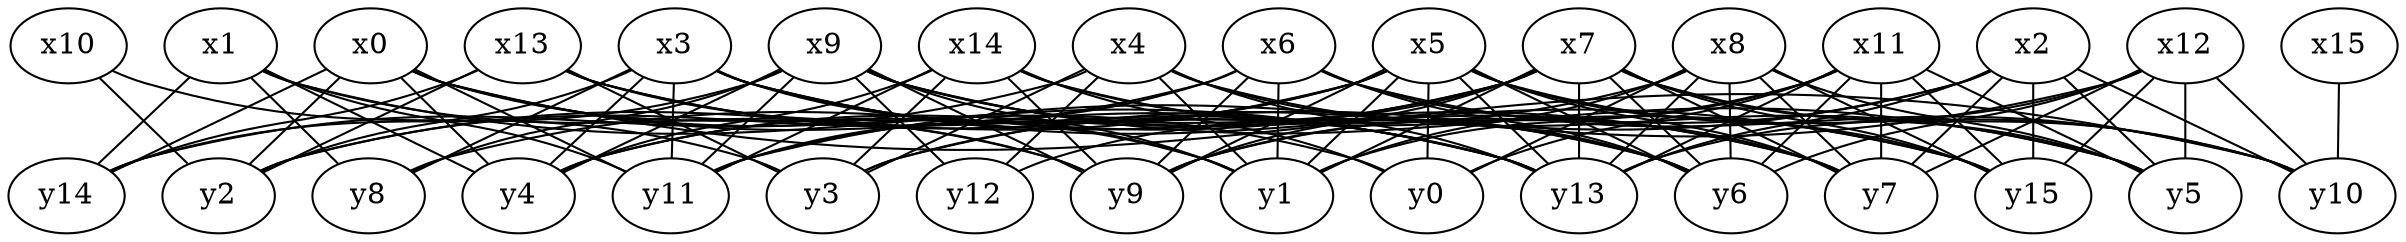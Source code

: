 strict graph grafo_16_16 {
	"x14";
	"x15";
	"x0";
	"x5";
	"x13";
	"x4";
	"x8";
	"x2";
	"x3";
	"x1";
	"x6";
	"x11";
	"x12";
	"x10";
	"x9";
	"x7";
	"y4";
	"y9";
	"y11";
	"y3";
	"y15";
	"y7";
	"y1";
	"y0";
	"y2";
	"y14";
	"y5";
	"y6";
	"y10";
	"y12";
	"y8";
	"y13";

	"x14" -- "y15";
	"x14" -- "y6";
	"x14" -- "y9";
	"x14" -- "y4";
	"x14" -- "y0";
	"x14" -- "y3";
	"x14" -- "y11";
	"x15" -- "y10";
	"x0" -- "y13";
	"x0" -- "y4";
	"x0" -- "y14";
	"x0" -- "y10";
	"x0" -- "y0";
	"x0" -- "y9";
	"x0" -- "y11";
	"x0" -- "y2";
	"x5" -- "y15";
	"x5" -- "y9";
	"x5" -- "y0";
	"x5" -- "y6";
	"x5" -- "y13";
	"x5" -- "y11";
	"x5" -- "y2";
	"x5" -- "y10";
	"x5" -- "y4";
	"x5" -- "y7";
	"x5" -- "y1";
	"x13" -- "y6";
	"x13" -- "y13";
	"x13" -- "y14";
	"x13" -- "y3";
	"x13" -- "y2";
	"x13" -- "y1";
	"x4" -- "y3";
	"x4" -- "y6";
	"x4" -- "y13";
	"x4" -- "y1";
	"x4" -- "y14";
	"x4" -- "y5";
	"x4" -- "y12";
	"x8" -- "y15";
	"x8" -- "y7";
	"x8" -- "y6";
	"x8" -- "y5";
	"x8" -- "y0";
	"x8" -- "y13";
	"x8" -- "y1";
	"x8" -- "y3";
	"x2" -- "y10";
	"x2" -- "y3";
	"x2" -- "y5";
	"x2" -- "y15";
	"x2" -- "y7";
	"x2" -- "y13";
	"x2" -- "y9";
	"x3" -- "y15";
	"x3" -- "y8";
	"x3" -- "y7";
	"x3" -- "y4";
	"x3" -- "y2";
	"x3" -- "y13";
	"x3" -- "y1";
	"x3" -- "y11";
	"x1" -- "y13";
	"x1" -- "y14";
	"x1" -- "y4";
	"x1" -- "y11";
	"x1" -- "y8";
	"x1" -- "y9";
	"x6" -- "y2";
	"x6" -- "y6";
	"x6" -- "y1";
	"x6" -- "y7";
	"x6" -- "y11";
	"x6" -- "y9";
	"x6" -- "y10";
	"x11" -- "y15";
	"x11" -- "y13";
	"x11" -- "y9";
	"x11" -- "y0";
	"x11" -- "y5";
	"x11" -- "y1";
	"x11" -- "y7";
	"x11" -- "y6";
	"x12" -- "y13";
	"x12" -- "y5";
	"x12" -- "y15";
	"x12" -- "y10";
	"x12" -- "y6";
	"x12" -- "y7";
	"x12" -- "y11";
	"x10" -- "y2";
	"x10" -- "y3";
	"x9" -- "y12";
	"x9" -- "y4";
	"x9" -- "y6";
	"x9" -- "y9";
	"x9" -- "y7";
	"x9" -- "y1";
	"x9" -- "y8";
	"x9" -- "y14";
	"x9" -- "y5";
	"x9" -- "y11";
	"x7" -- "y9";
	"x7" -- "y10";
	"x7" -- "y4";
	"x7" -- "y1";
	"x7" -- "y7";
	"x7" -- "y13";
	"x7" -- "y6";
	"x7" -- "y5";
	"x7" -- "y15";
	"x7" -- "y8";
	"x7" -- "y12";
}

